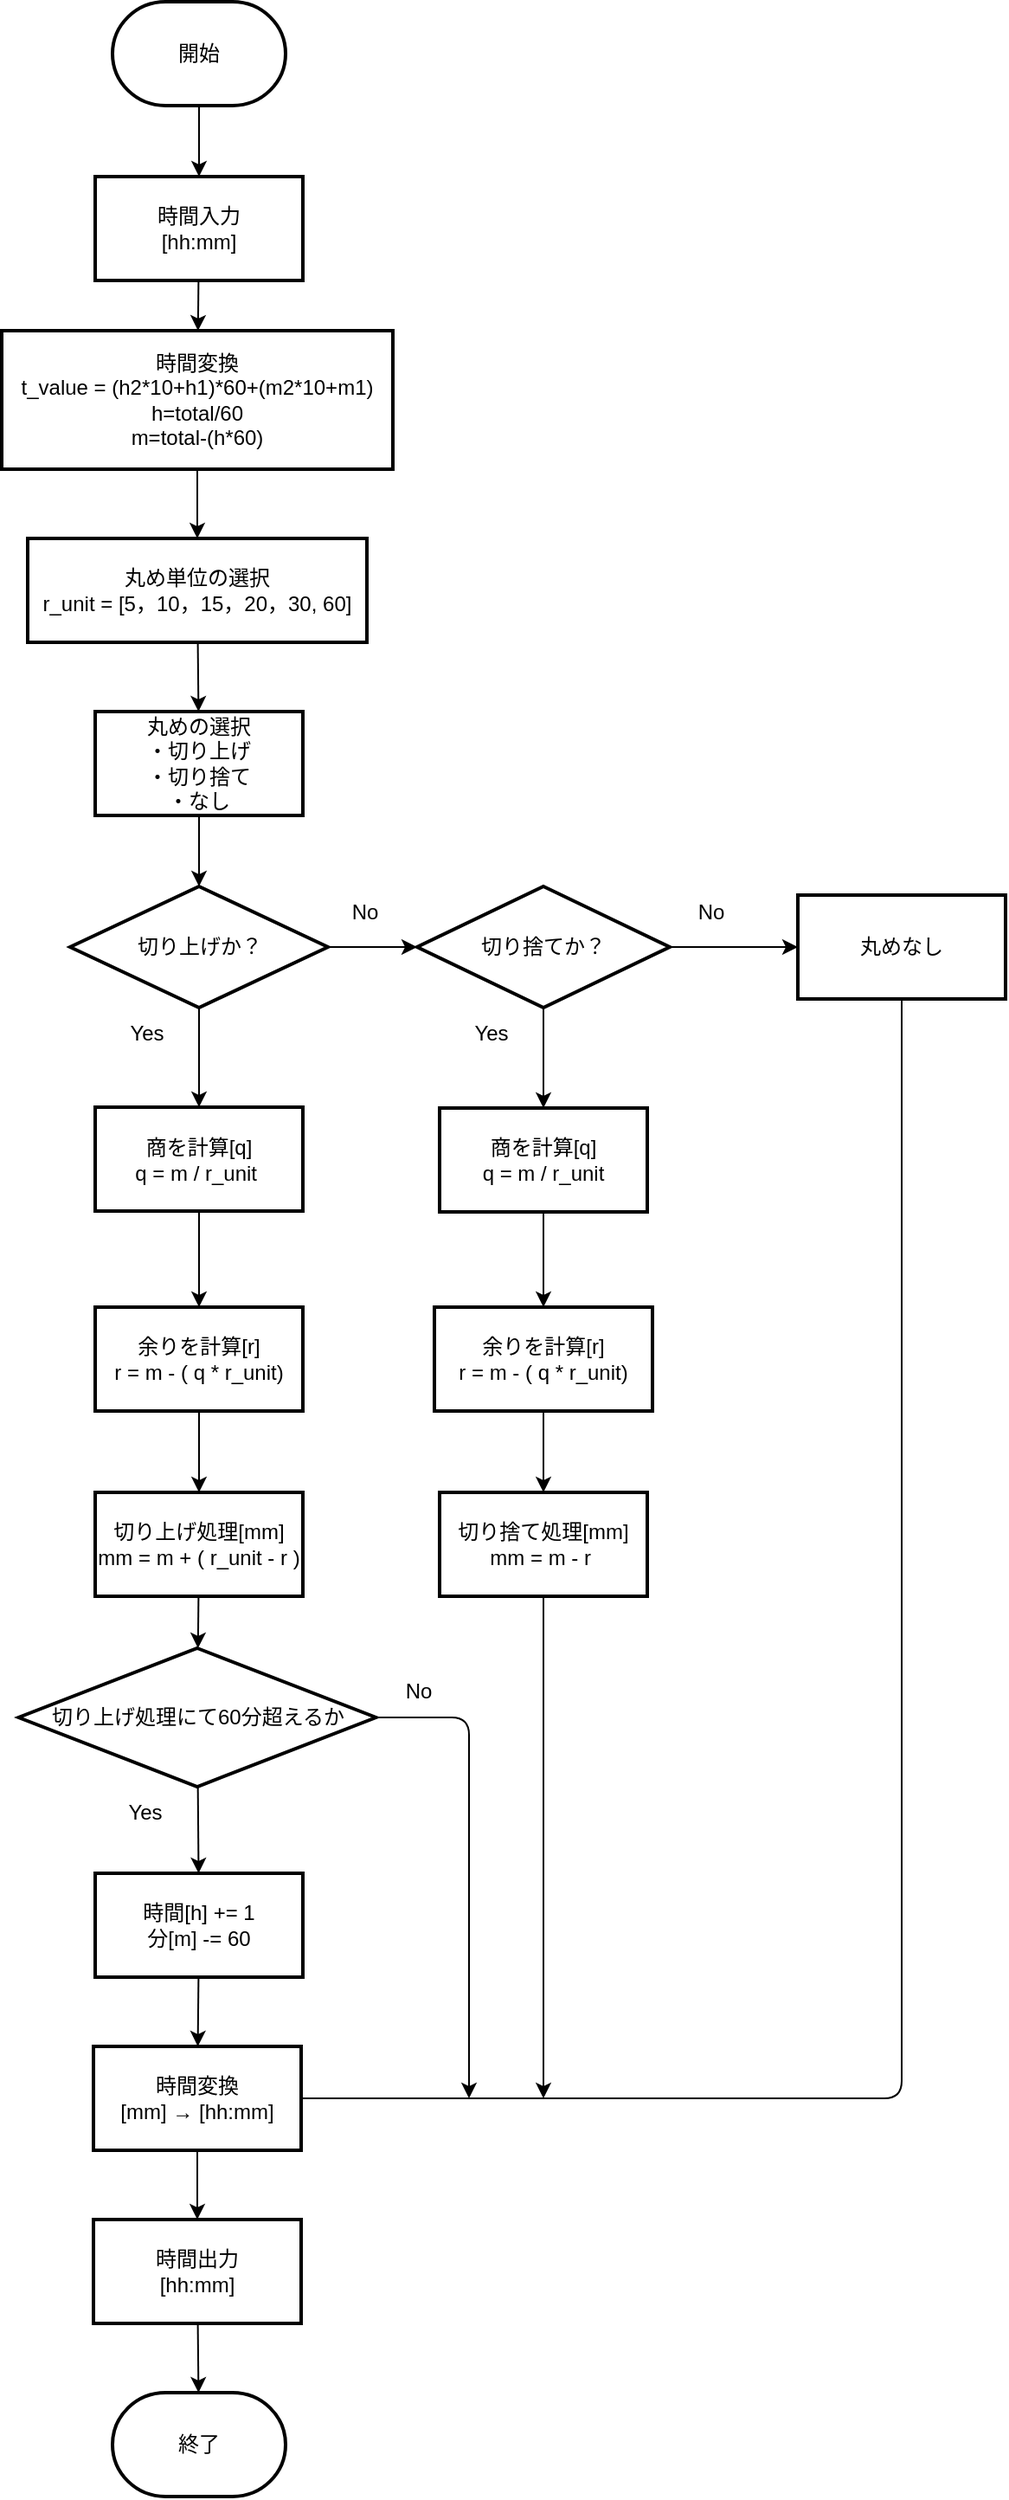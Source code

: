 <mxfile>
    <diagram id="ckOPknyWNpe-K8J8IH9X" name="ページ1">
        <mxGraphModel dx="1913" dy="3264" grid="1" gridSize="10" guides="1" tooltips="1" connect="1" arrows="1" fold="1" page="1" pageScale="1" pageWidth="827" pageHeight="1169" math="0" shadow="0">
            <root>
                <mxCell id="0"/>
                <mxCell id="1" parent="0"/>
                <mxCell id="16" value="" style="edgeStyle=none;html=1;" parent="1" source="3" target="14" edge="1">
                    <mxGeometry relative="1" as="geometry"/>
                </mxCell>
                <mxCell id="3" value="開始" style="strokeWidth=2;html=1;shape=mxgraph.flowchart.terminator;whiteSpace=wrap;" parent="1" vertex="1">
                    <mxGeometry x="104" y="-1251" width="100" height="60" as="geometry"/>
                </mxCell>
                <mxCell id="4" value="終了" style="strokeWidth=2;html=1;shape=mxgraph.flowchart.terminator;whiteSpace=wrap;" parent="1" vertex="1">
                    <mxGeometry x="104" y="130" width="100" height="60" as="geometry"/>
                </mxCell>
                <mxCell id="106" value="" style="edgeStyle=none;html=1;fontFamily=Helvetica;fontSize=12;" parent="1" source="14" target="33" edge="1">
                    <mxGeometry relative="1" as="geometry"/>
                </mxCell>
                <mxCell id="14" value="時間入力&lt;br&gt;[hh:mm]" style="whiteSpace=wrap;html=1;strokeWidth=2;" parent="1" vertex="1">
                    <mxGeometry x="94" y="-1150" width="120" height="60" as="geometry"/>
                </mxCell>
                <mxCell id="89" value="" style="edgeStyle=none;html=1;" parent="1" source="28" target="62" edge="1">
                    <mxGeometry relative="1" as="geometry"/>
                </mxCell>
                <mxCell id="111" value="" style="edgeStyle=none;html=1;fontFamily=Helvetica;fontSize=12;" parent="1" source="28" target="43" edge="1">
                    <mxGeometry relative="1" as="geometry"/>
                </mxCell>
                <mxCell id="28" value="切り上げか？" style="strokeWidth=2;html=1;shape=mxgraph.flowchart.decision;whiteSpace=wrap;" parent="1" vertex="1">
                    <mxGeometry x="79.5" y="-740" width="149" height="70" as="geometry"/>
                </mxCell>
                <mxCell id="107" value="" style="edgeStyle=none;html=1;fontFamily=Helvetica;fontSize=12;" parent="1" source="33" target="36" edge="1">
                    <mxGeometry relative="1" as="geometry"/>
                </mxCell>
                <mxCell id="33" value="時間変換&lt;br&gt;t_value = (h2*10+h1)*60+(m2*10+m1)&lt;br&gt;h=total/60&lt;br&gt;m=total-(h*60)" style="whiteSpace=wrap;html=1;strokeWidth=2;" parent="1" vertex="1">
                    <mxGeometry x="40" y="-1061" width="226" height="80" as="geometry"/>
                </mxCell>
                <mxCell id="108" value="" style="edgeStyle=none;html=1;fontFamily=Helvetica;fontSize=12;" parent="1" source="36" target="98" edge="1">
                    <mxGeometry relative="1" as="geometry"/>
                </mxCell>
                <mxCell id="36" value="丸め単位の選択&lt;br&gt;r_unit = [5，10，15，20，30, 60]" style="whiteSpace=wrap;html=1;strokeWidth=2;" parent="1" vertex="1">
                    <mxGeometry x="55" y="-941" width="196" height="60" as="geometry"/>
                </mxCell>
                <mxCell id="121" value="" style="edgeStyle=none;html=1;fontFamily=Helvetica;fontSize=12;" parent="1" target="39" edge="1">
                    <mxGeometry relative="1" as="geometry">
                        <mxPoint x="154" y="-30" as="sourcePoint"/>
                    </mxGeometry>
                </mxCell>
                <mxCell id="118" value="" style="edgeStyle=none;html=1;fontFamily=Helvetica;fontSize=12;" parent="1" source="42" edge="1">
                    <mxGeometry relative="1" as="geometry">
                        <mxPoint x="353" y="-40" as="targetPoint"/>
                    </mxGeometry>
                </mxCell>
                <mxCell id="42" value="切り捨て処理[mm]&lt;br&gt;mm = m - r&amp;nbsp;" style="whiteSpace=wrap;html=1;strokeWidth=2;" parent="1" vertex="1">
                    <mxGeometry x="293" y="-390" width="120" height="60" as="geometry"/>
                </mxCell>
                <mxCell id="114" value="" style="edgeStyle=none;html=1;fontFamily=Helvetica;fontSize=12;" parent="1" source="43" target="99" edge="1">
                    <mxGeometry relative="1" as="geometry"/>
                </mxCell>
                <mxCell id="43" value="商を計算[q]&lt;br&gt;q = m / r_unit&amp;nbsp;" style="whiteSpace=wrap;html=1;strokeWidth=2;" parent="1" vertex="1">
                    <mxGeometry x="94" y="-612.5" width="120" height="60" as="geometry"/>
                </mxCell>
                <mxCell id="51" value="Yes" style="text;html=1;strokeColor=none;fillColor=none;align=center;verticalAlign=middle;whiteSpace=wrap;rounded=0;" parent="1" vertex="1">
                    <mxGeometry x="293" y="-670" width="60" height="30" as="geometry"/>
                </mxCell>
                <mxCell id="53" value="No" style="text;html=1;strokeColor=none;fillColor=none;align=center;verticalAlign=middle;whiteSpace=wrap;rounded=0;" parent="1" vertex="1">
                    <mxGeometry x="220" y="-740" width="60" height="30" as="geometry"/>
                </mxCell>
                <mxCell id="54" value="No" style="text;html=1;strokeColor=none;fillColor=none;align=center;verticalAlign=middle;whiteSpace=wrap;rounded=0;" parent="1" vertex="1">
                    <mxGeometry x="420" y="-740" width="60" height="30" as="geometry"/>
                </mxCell>
                <mxCell id="90" value="" style="edgeStyle=none;html=1;" parent="1" source="62" target="79" edge="1">
                    <mxGeometry relative="1" as="geometry"/>
                </mxCell>
                <mxCell id="112" value="" style="edgeStyle=none;html=1;fontFamily=Helvetica;fontSize=12;" parent="1" source="62" target="102" edge="1">
                    <mxGeometry relative="1" as="geometry"/>
                </mxCell>
                <mxCell id="62" value="切り捨てか？" style="strokeWidth=2;html=1;shape=mxgraph.flowchart.decision;whiteSpace=wrap;" parent="1" vertex="1">
                    <mxGeometry x="280" y="-740" width="146" height="70" as="geometry"/>
                </mxCell>
                <mxCell id="73" value="Yes" style="text;html=1;strokeColor=none;fillColor=none;align=center;verticalAlign=middle;whiteSpace=wrap;rounded=0;" parent="1" vertex="1">
                    <mxGeometry x="94" y="-670" width="60" height="30" as="geometry"/>
                </mxCell>
                <mxCell id="78" value="" style="edgeStyle=none;html=1;entryDx=0;entryDy=0;endArrow=none;" parent="1" edge="1">
                    <mxGeometry relative="1" as="geometry">
                        <mxPoint x="610" y="-380" as="targetPoint"/>
                        <mxPoint x="610" y="-380" as="sourcePoint"/>
                    </mxGeometry>
                </mxCell>
                <mxCell id="79" value="丸めなし" style="whiteSpace=wrap;html=1;strokeWidth=2;" parent="1" vertex="1">
                    <mxGeometry x="500" y="-735" width="120" height="60" as="geometry"/>
                </mxCell>
                <mxCell id="110" value="" style="edgeStyle=none;html=1;fontFamily=Helvetica;fontSize=12;" parent="1" source="98" target="28" edge="1">
                    <mxGeometry relative="1" as="geometry"/>
                </mxCell>
                <mxCell id="98" value="丸めの選択&lt;br&gt;・切り上げ&lt;br&gt;・切り捨て&lt;br&gt;・なし" style="whiteSpace=wrap;html=1;strokeWidth=2;" parent="1" vertex="1">
                    <mxGeometry x="94" y="-841" width="120" height="60" as="geometry"/>
                </mxCell>
                <mxCell id="115" value="" style="edgeStyle=none;html=1;fontFamily=Helvetica;fontSize=12;" parent="1" source="99" target="101" edge="1">
                    <mxGeometry relative="1" as="geometry"/>
                </mxCell>
                <mxCell id="99" value="余りを計算[r]&lt;br&gt;r = m - ( q * r_unit)" style="whiteSpace=wrap;html=1;strokeWidth=2;" parent="1" vertex="1">
                    <mxGeometry x="94" y="-497" width="120" height="60" as="geometry"/>
                </mxCell>
                <mxCell id="129" value="" style="edgeStyle=none;html=1;" edge="1" parent="1" source="101" target="124">
                    <mxGeometry relative="1" as="geometry"/>
                </mxCell>
                <mxCell id="101" value="切り上げ処理[mm]&lt;br&gt;mm = m + ( r_unit - r )" style="whiteSpace=wrap;html=1;strokeWidth=2;" parent="1" vertex="1">
                    <mxGeometry x="94" y="-390" width="120" height="60" as="geometry"/>
                </mxCell>
                <mxCell id="113" value="" style="edgeStyle=none;html=1;fontFamily=Helvetica;fontSize=12;" parent="1" source="102" target="103" edge="1">
                    <mxGeometry relative="1" as="geometry"/>
                </mxCell>
                <mxCell id="102" value="商を計算[q]&lt;br&gt;q = m / r_unit" style="whiteSpace=wrap;html=1;strokeWidth=2;" parent="1" vertex="1">
                    <mxGeometry x="293" y="-612" width="120" height="60" as="geometry"/>
                </mxCell>
                <mxCell id="116" value="" style="edgeStyle=none;html=1;fontFamily=Helvetica;fontSize=12;" parent="1" source="103" target="42" edge="1">
                    <mxGeometry relative="1" as="geometry"/>
                </mxCell>
                <mxCell id="103" value="余りを計算[r]&lt;br&gt;r = m - ( q * r_unit)" style="whiteSpace=wrap;html=1;strokeWidth=2;" parent="1" vertex="1">
                    <mxGeometry x="290" y="-497" width="126" height="60" as="geometry"/>
                </mxCell>
                <mxCell id="119" value="" style="edgeStyle=none;html=1;exitX=0.5;exitY=1;exitDx=0;exitDy=0;entryDx=0;entryDy=0;endArrow=none;entryX=1;entryY=0.5;" parent="1" source="79" target="136" edge="1">
                    <mxGeometry relative="1" as="geometry">
                        <mxPoint x="214" y="-60" as="targetPoint"/>
                        <Array as="points">
                            <mxPoint x="560" y="-40"/>
                        </Array>
                        <mxPoint x="560" y="-675" as="sourcePoint"/>
                    </mxGeometry>
                </mxCell>
                <mxCell id="128" value="" style="edgeStyle=none;html=1;" edge="1" parent="1" target="38">
                    <mxGeometry relative="1" as="geometry">
                        <mxPoint x="154" y="-130" as="sourcePoint"/>
                    </mxGeometry>
                </mxCell>
                <mxCell id="126" value="" style="edgeStyle=none;html=1;exitX=1;exitY=0.5;exitDx=0;exitDy=0;exitPerimeter=0;" edge="1" parent="1" source="124">
                    <mxGeometry relative="1" as="geometry">
                        <mxPoint x="310" y="-40" as="targetPoint"/>
                        <Array as="points">
                            <mxPoint x="310" y="-260"/>
                        </Array>
                    </mxGeometry>
                </mxCell>
                <mxCell id="138" value="" style="edgeStyle=none;html=1;" edge="1" parent="1" source="124" target="135">
                    <mxGeometry relative="1" as="geometry"/>
                </mxCell>
                <mxCell id="124" value="切り上げ処理にて60分超えるか" style="strokeWidth=2;html=1;shape=mxgraph.flowchart.decision;whiteSpace=wrap;" parent="1" vertex="1">
                    <mxGeometry x="49.75" y="-300" width="206.5" height="80" as="geometry"/>
                </mxCell>
                <mxCell id="130" value="Yes" style="text;html=1;strokeColor=none;fillColor=none;align=center;verticalAlign=middle;whiteSpace=wrap;rounded=0;" vertex="1" parent="1">
                    <mxGeometry x="93" y="-220" width="60" height="30" as="geometry"/>
                </mxCell>
                <mxCell id="131" value="No" style="text;html=1;strokeColor=none;fillColor=none;align=center;verticalAlign=middle;whiteSpace=wrap;rounded=0;" vertex="1" parent="1">
                    <mxGeometry x="251" y="-290" width="60" height="30" as="geometry"/>
                </mxCell>
                <mxCell id="139" value="" style="edgeStyle=none;html=1;" edge="1" parent="1" source="135" target="136">
                    <mxGeometry relative="1" as="geometry"/>
                </mxCell>
                <mxCell id="135" value="時間[h] += 1&lt;br&gt;分[m] -= 60" style="whiteSpace=wrap;html=1;strokeWidth=2;" vertex="1" parent="1">
                    <mxGeometry x="94" y="-170" width="120" height="60" as="geometry"/>
                </mxCell>
                <mxCell id="140" value="" style="edgeStyle=none;html=1;" edge="1" parent="1" source="136" target="137">
                    <mxGeometry relative="1" as="geometry"/>
                </mxCell>
                <mxCell id="136" value="時間変換&lt;br&gt;[mm] → [hh:mm]" style="whiteSpace=wrap;html=1;strokeWidth=2;" vertex="1" parent="1">
                    <mxGeometry x="93" y="-70" width="120" height="60" as="geometry"/>
                </mxCell>
                <mxCell id="141" value="" style="edgeStyle=none;html=1;" edge="1" parent="1" source="137" target="4">
                    <mxGeometry relative="1" as="geometry"/>
                </mxCell>
                <mxCell id="137" value="時間出力&lt;br&gt;[hh:mm]" style="whiteSpace=wrap;html=1;strokeWidth=2;" vertex="1" parent="1">
                    <mxGeometry x="93" y="30" width="120" height="60" as="geometry"/>
                </mxCell>
            </root>
        </mxGraphModel>
    </diagram>
</mxfile>